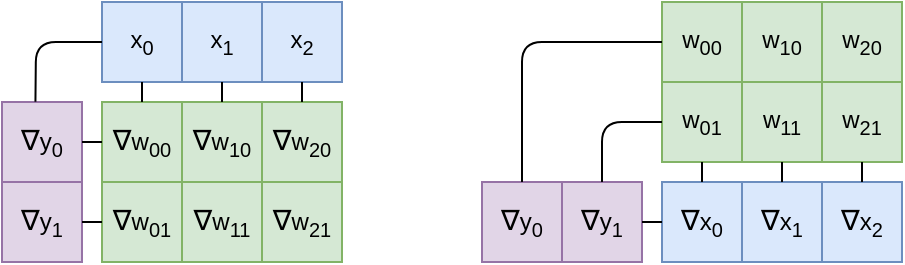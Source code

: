 <mxfile pages="1" version="11.2.8" type="device"><diagram id="UMXScgQSMYlf2lzcJmPm" name="Page-1"><mxGraphModel dx="805" dy="429" grid="1" gridSize="10" guides="1" tooltips="1" connect="1" arrows="1" fold="1" page="1" pageScale="1" pageWidth="827" pageHeight="1169" math="0" shadow="0"><root><mxCell id="0"/><mxCell id="1" parent="0"/><mxCell id="4Ah-_bM_cwbZD404Uxb5-3" value="x&lt;sub&gt;0&lt;/sub&gt;" style="rounded=0;whiteSpace=wrap;html=1;fillColor=#dae8fc;strokeColor=#6c8ebf;" vertex="1" parent="1"><mxGeometry x="130" y="80" width="40" height="40" as="geometry"/></mxCell><mxCell id="4Ah-_bM_cwbZD404Uxb5-4" value="x&lt;sub&gt;1&lt;/sub&gt;" style="rounded=0;whiteSpace=wrap;html=1;fillColor=#dae8fc;strokeColor=#6c8ebf;" vertex="1" parent="1"><mxGeometry x="170" y="80" width="40" height="40" as="geometry"/></mxCell><mxCell id="4Ah-_bM_cwbZD404Uxb5-5" value="x&lt;sub&gt;2&lt;/sub&gt;" style="rounded=0;whiteSpace=wrap;html=1;fillColor=#dae8fc;strokeColor=#6c8ebf;" vertex="1" parent="1"><mxGeometry x="210" y="80" width="40" height="40" as="geometry"/></mxCell><mxCell id="4Ah-_bM_cwbZD404Uxb5-7" value="&lt;font style=&quot;font-size: 14px&quot;&gt;∇&lt;/font&gt;w&lt;sub&gt;00&lt;/sub&gt;" style="whiteSpace=wrap;html=1;aspect=fixed;fillColor=#d5e8d4;strokeColor=#82b366;" vertex="1" parent="1"><mxGeometry x="130" y="130" width="40" height="40" as="geometry"/></mxCell><mxCell id="4Ah-_bM_cwbZD404Uxb5-8" value="&lt;font style=&quot;font-size: 14px&quot;&gt;∇&lt;/font&gt;w&lt;sub&gt;10&lt;/sub&gt;" style="whiteSpace=wrap;html=1;aspect=fixed;fillColor=#d5e8d4;strokeColor=#82b366;" vertex="1" parent="1"><mxGeometry x="170" y="130" width="40" height="40" as="geometry"/></mxCell><mxCell id="4Ah-_bM_cwbZD404Uxb5-9" value="&lt;font style=&quot;font-size: 14px&quot;&gt;∇&lt;/font&gt;w&lt;sub&gt;20&lt;/sub&gt;" style="whiteSpace=wrap;html=1;aspect=fixed;fillColor=#d5e8d4;strokeColor=#82b366;" vertex="1" parent="1"><mxGeometry x="210" y="130" width="40" height="40" as="geometry"/></mxCell><mxCell id="4Ah-_bM_cwbZD404Uxb5-11" value="&lt;font style=&quot;font-size: 14px&quot;&gt;∇&lt;/font&gt;w&lt;sub&gt;01&lt;/sub&gt;" style="whiteSpace=wrap;html=1;aspect=fixed;fillColor=#d5e8d4;strokeColor=#82b366;" vertex="1" parent="1"><mxGeometry x="130" y="170" width="40" height="40" as="geometry"/></mxCell><mxCell id="4Ah-_bM_cwbZD404Uxb5-12" value="&lt;font style=&quot;font-size: 14px&quot;&gt;∇&lt;/font&gt;w&lt;sub&gt;11&lt;/sub&gt;" style="whiteSpace=wrap;html=1;aspect=fixed;fillColor=#d5e8d4;strokeColor=#82b366;" vertex="1" parent="1"><mxGeometry x="170" y="170" width="40" height="40" as="geometry"/></mxCell><mxCell id="4Ah-_bM_cwbZD404Uxb5-13" value="&lt;font style=&quot;font-size: 14px&quot;&gt;∇&lt;/font&gt;w&lt;sub&gt;21&lt;/sub&gt;" style="whiteSpace=wrap;html=1;aspect=fixed;fillColor=#d5e8d4;strokeColor=#82b366;" vertex="1" parent="1"><mxGeometry x="210" y="170" width="40" height="40" as="geometry"/></mxCell><mxCell id="4Ah-_bM_cwbZD404Uxb5-22" value="&lt;font style=&quot;font-size: 14px&quot;&gt;∇&lt;/font&gt;y&lt;sub&gt;0&lt;/sub&gt;" style="rounded=0;whiteSpace=wrap;html=1;fillColor=#e1d5e7;strokeColor=#9673a6;" vertex="1" parent="1"><mxGeometry x="80" y="130" width="40" height="40" as="geometry"/></mxCell><mxCell id="4Ah-_bM_cwbZD404Uxb5-23" value="&lt;font style=&quot;font-size: 14px&quot;&gt;∇&lt;/font&gt;y&lt;sub&gt;1&lt;/sub&gt;" style="rounded=0;whiteSpace=wrap;html=1;fillColor=#e1d5e7;strokeColor=#9673a6;" vertex="1" parent="1"><mxGeometry x="80" y="170" width="40" height="40" as="geometry"/></mxCell><mxCell id="4Ah-_bM_cwbZD404Uxb5-37" value="" style="endArrow=none;html=1;entryX=0;entryY=0.5;entryDx=0;entryDy=0;exitX=1;exitY=0.5;exitDx=0;exitDy=0;" edge="1" parent="1" source="4Ah-_bM_cwbZD404Uxb5-22" target="4Ah-_bM_cwbZD404Uxb5-7"><mxGeometry width="50" height="50" relative="1" as="geometry"><mxPoint x="80" y="280" as="sourcePoint"/><mxPoint x="130" y="230" as="targetPoint"/></mxGeometry></mxCell><mxCell id="4Ah-_bM_cwbZD404Uxb5-38" value="" style="endArrow=none;html=1;entryX=0;entryY=0.5;entryDx=0;entryDy=0;exitX=1;exitY=0.5;exitDx=0;exitDy=0;" edge="1" parent="1" source="4Ah-_bM_cwbZD404Uxb5-23" target="4Ah-_bM_cwbZD404Uxb5-11"><mxGeometry width="50" height="50" relative="1" as="geometry"><mxPoint x="80" y="280" as="sourcePoint"/><mxPoint x="130" y="230" as="targetPoint"/></mxGeometry></mxCell><mxCell id="4Ah-_bM_cwbZD404Uxb5-39" value="" style="endArrow=none;html=1;entryX=0.5;entryY=1;entryDx=0;entryDy=0;exitX=0.5;exitY=0;exitDx=0;exitDy=0;" edge="1" parent="1" source="4Ah-_bM_cwbZD404Uxb5-7" target="4Ah-_bM_cwbZD404Uxb5-3"><mxGeometry width="50" height="50" relative="1" as="geometry"><mxPoint x="80" y="280" as="sourcePoint"/><mxPoint x="130" y="230" as="targetPoint"/></mxGeometry></mxCell><mxCell id="4Ah-_bM_cwbZD404Uxb5-40" value="" style="endArrow=none;html=1;entryX=0.5;entryY=1;entryDx=0;entryDy=0;exitX=0.5;exitY=0;exitDx=0;exitDy=0;" edge="1" parent="1" source="4Ah-_bM_cwbZD404Uxb5-8" target="4Ah-_bM_cwbZD404Uxb5-4"><mxGeometry width="50" height="50" relative="1" as="geometry"><mxPoint x="80" y="280" as="sourcePoint"/><mxPoint x="130" y="230" as="targetPoint"/></mxGeometry></mxCell><mxCell id="4Ah-_bM_cwbZD404Uxb5-41" value="" style="endArrow=none;html=1;entryX=0.5;entryY=1;entryDx=0;entryDy=0;exitX=0.5;exitY=0;exitDx=0;exitDy=0;" edge="1" parent="1" source="4Ah-_bM_cwbZD404Uxb5-9" target="4Ah-_bM_cwbZD404Uxb5-5"><mxGeometry width="50" height="50" relative="1" as="geometry"><mxPoint x="80" y="280" as="sourcePoint"/><mxPoint x="130" y="230" as="targetPoint"/></mxGeometry></mxCell><mxCell id="4Ah-_bM_cwbZD404Uxb5-42" value="&lt;font style=&quot;font-size: 14px&quot;&gt;∇&lt;/font&gt;x&lt;sub&gt;0&lt;/sub&gt;" style="rounded=0;whiteSpace=wrap;html=1;fillColor=#dae8fc;strokeColor=#6c8ebf;" vertex="1" parent="1"><mxGeometry x="410" y="170" width="40" height="40" as="geometry"/></mxCell><mxCell id="4Ah-_bM_cwbZD404Uxb5-43" value="&lt;font style=&quot;font-size: 14px&quot;&gt;∇&lt;/font&gt;x&lt;sub&gt;1&lt;/sub&gt;" style="rounded=0;whiteSpace=wrap;html=1;fillColor=#dae8fc;strokeColor=#6c8ebf;" vertex="1" parent="1"><mxGeometry x="450" y="170" width="40" height="40" as="geometry"/></mxCell><mxCell id="4Ah-_bM_cwbZD404Uxb5-44" value="&lt;font style=&quot;font-size: 14px&quot;&gt;∇&lt;/font&gt;x&lt;sub&gt;2&lt;/sub&gt;" style="rounded=0;whiteSpace=wrap;html=1;fillColor=#dae8fc;strokeColor=#6c8ebf;" vertex="1" parent="1"><mxGeometry x="490" y="170" width="40" height="40" as="geometry"/></mxCell><mxCell id="4Ah-_bM_cwbZD404Uxb5-45" value="w&lt;sub&gt;00&lt;/sub&gt;" style="whiteSpace=wrap;html=1;aspect=fixed;fillColor=#d5e8d4;strokeColor=#82b366;" vertex="1" parent="1"><mxGeometry x="410" y="80" width="40" height="40" as="geometry"/></mxCell><mxCell id="4Ah-_bM_cwbZD404Uxb5-46" value="w&lt;sub&gt;10&lt;/sub&gt;" style="whiteSpace=wrap;html=1;aspect=fixed;fillColor=#d5e8d4;strokeColor=#82b366;" vertex="1" parent="1"><mxGeometry x="450" y="80" width="40" height="40" as="geometry"/></mxCell><mxCell id="4Ah-_bM_cwbZD404Uxb5-47" value="w&lt;sub&gt;20&lt;/sub&gt;" style="whiteSpace=wrap;html=1;aspect=fixed;fillColor=#d5e8d4;strokeColor=#82b366;" vertex="1" parent="1"><mxGeometry x="490" y="80" width="40" height="40" as="geometry"/></mxCell><mxCell id="4Ah-_bM_cwbZD404Uxb5-48" value="w&lt;sub&gt;01&lt;/sub&gt;" style="whiteSpace=wrap;html=1;aspect=fixed;fillColor=#d5e8d4;strokeColor=#82b366;" vertex="1" parent="1"><mxGeometry x="410" y="120" width="40" height="40" as="geometry"/></mxCell><mxCell id="4Ah-_bM_cwbZD404Uxb5-49" value="w&lt;sub&gt;11&lt;/sub&gt;" style="whiteSpace=wrap;html=1;aspect=fixed;fillColor=#d5e8d4;strokeColor=#82b366;" vertex="1" parent="1"><mxGeometry x="450" y="120" width="40" height="40" as="geometry"/></mxCell><mxCell id="4Ah-_bM_cwbZD404Uxb5-50" value="w&lt;sub&gt;21&lt;/sub&gt;" style="whiteSpace=wrap;html=1;aspect=fixed;fillColor=#d5e8d4;strokeColor=#82b366;" vertex="1" parent="1"><mxGeometry x="490" y="120" width="40" height="40" as="geometry"/></mxCell><mxCell id="4Ah-_bM_cwbZD404Uxb5-51" value="&lt;font style=&quot;font-size: 14px&quot;&gt;∇&lt;/font&gt;y&lt;sub&gt;0&lt;/sub&gt;" style="rounded=0;whiteSpace=wrap;html=1;fillColor=#e1d5e7;strokeColor=#9673a6;" vertex="1" parent="1"><mxGeometry x="320" y="170" width="40" height="40" as="geometry"/></mxCell><mxCell id="4Ah-_bM_cwbZD404Uxb5-52" value="&lt;font style=&quot;font-size: 14px&quot;&gt;∇&lt;/font&gt;y&lt;sub&gt;1&lt;/sub&gt;" style="rounded=0;whiteSpace=wrap;html=1;fillColor=#e1d5e7;strokeColor=#9673a6;" vertex="1" parent="1"><mxGeometry x="360" y="170" width="40" height="40" as="geometry"/></mxCell><mxCell id="4Ah-_bM_cwbZD404Uxb5-58" value="" style="endArrow=none;html=1;entryX=0;entryY=0.5;entryDx=0;entryDy=0;exitX=1;exitY=0.5;exitDx=0;exitDy=0;" edge="1" parent="1" source="4Ah-_bM_cwbZD404Uxb5-52" target="4Ah-_bM_cwbZD404Uxb5-42"><mxGeometry width="50" height="50" relative="1" as="geometry"><mxPoint x="90" y="320" as="sourcePoint"/><mxPoint x="140" y="270" as="targetPoint"/></mxGeometry></mxCell><mxCell id="4Ah-_bM_cwbZD404Uxb5-59" value="" style="endArrow=none;html=1;entryX=0.5;entryY=1;entryDx=0;entryDy=0;exitX=0.5;exitY=0;exitDx=0;exitDy=0;" edge="1" parent="1" source="4Ah-_bM_cwbZD404Uxb5-42" target="4Ah-_bM_cwbZD404Uxb5-48"><mxGeometry width="50" height="50" relative="1" as="geometry"><mxPoint x="90" y="320" as="sourcePoint"/><mxPoint x="140" y="270" as="targetPoint"/></mxGeometry></mxCell><mxCell id="4Ah-_bM_cwbZD404Uxb5-60" value="" style="endArrow=none;html=1;entryX=0.5;entryY=1;entryDx=0;entryDy=0;exitX=0.5;exitY=0;exitDx=0;exitDy=0;" edge="1" parent="1" source="4Ah-_bM_cwbZD404Uxb5-43" target="4Ah-_bM_cwbZD404Uxb5-49"><mxGeometry width="50" height="50" relative="1" as="geometry"><mxPoint x="90" y="320" as="sourcePoint"/><mxPoint x="140" y="270" as="targetPoint"/></mxGeometry></mxCell><mxCell id="4Ah-_bM_cwbZD404Uxb5-61" value="" style="endArrow=none;html=1;entryX=0.5;entryY=1;entryDx=0;entryDy=0;exitX=0.5;exitY=0;exitDx=0;exitDy=0;" edge="1" parent="1" source="4Ah-_bM_cwbZD404Uxb5-44" target="4Ah-_bM_cwbZD404Uxb5-50"><mxGeometry width="50" height="50" relative="1" as="geometry"><mxPoint x="90" y="320" as="sourcePoint"/><mxPoint x="140" y="270" as="targetPoint"/></mxGeometry></mxCell><mxCell id="4Ah-_bM_cwbZD404Uxb5-62" value="" style="endArrow=none;html=1;entryX=0;entryY=0.5;entryDx=0;entryDy=0;exitX=0.5;exitY=0;exitDx=0;exitDy=0;" edge="1" parent="1" source="4Ah-_bM_cwbZD404Uxb5-51" target="4Ah-_bM_cwbZD404Uxb5-45"><mxGeometry width="50" height="50" relative="1" as="geometry"><mxPoint x="90" y="320" as="sourcePoint"/><mxPoint x="140" y="270" as="targetPoint"/><Array as="points"><mxPoint x="340" y="100"/></Array></mxGeometry></mxCell><mxCell id="4Ah-_bM_cwbZD404Uxb5-63" value="" style="endArrow=none;html=1;entryX=0;entryY=0.5;entryDx=0;entryDy=0;exitX=0.5;exitY=0;exitDx=0;exitDy=0;" edge="1" parent="1" source="4Ah-_bM_cwbZD404Uxb5-52" target="4Ah-_bM_cwbZD404Uxb5-48"><mxGeometry width="50" height="50" relative="1" as="geometry"><mxPoint x="90" y="320" as="sourcePoint"/><mxPoint x="140" y="270" as="targetPoint"/><Array as="points"><mxPoint x="380" y="140"/></Array></mxGeometry></mxCell><mxCell id="4Ah-_bM_cwbZD404Uxb5-64" value="" style="endArrow=none;html=1;entryX=0;entryY=0.5;entryDx=0;entryDy=0;exitX=0.418;exitY=-0.004;exitDx=0;exitDy=0;exitPerimeter=0;" edge="1" parent="1" source="4Ah-_bM_cwbZD404Uxb5-22" target="4Ah-_bM_cwbZD404Uxb5-3"><mxGeometry width="50" height="50" relative="1" as="geometry"><mxPoint x="80" y="280" as="sourcePoint"/><mxPoint x="130" y="230" as="targetPoint"/><Array as="points"><mxPoint x="97" y="100"/></Array></mxGeometry></mxCell></root></mxGraphModel></diagram></mxfile>